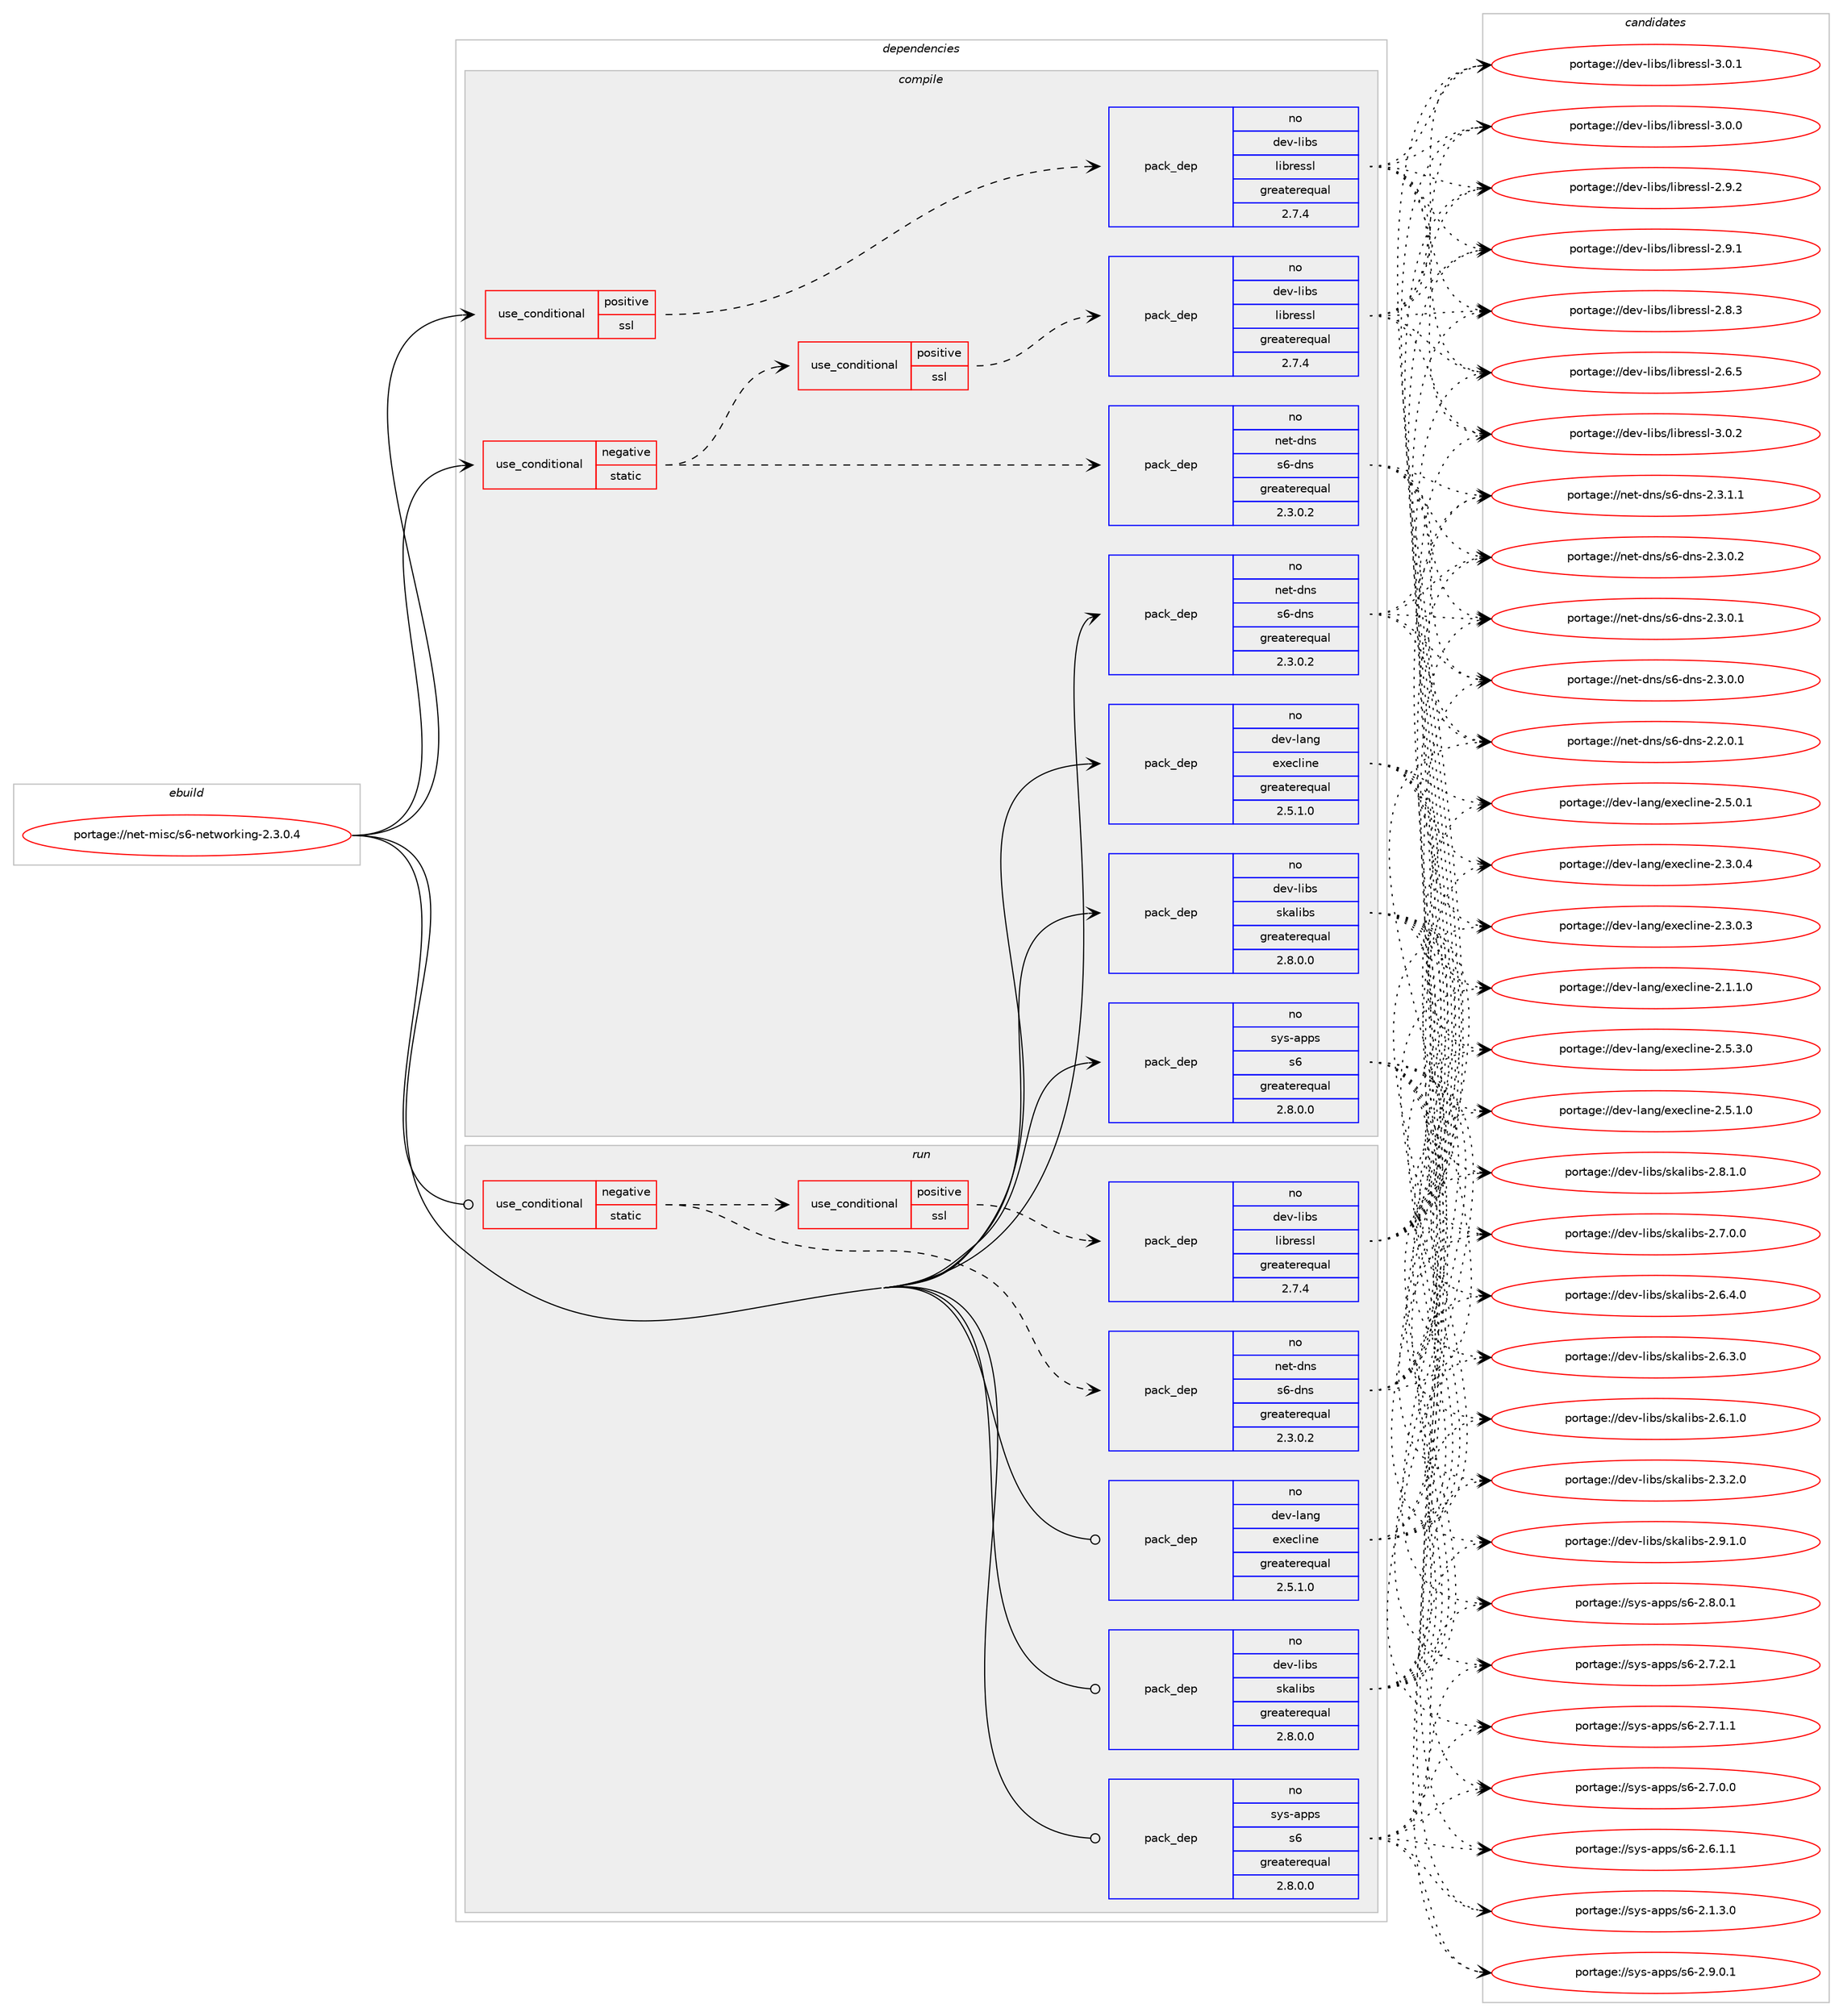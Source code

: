 digraph prolog {

# *************
# Graph options
# *************

newrank=true;
concentrate=true;
compound=true;
graph [rankdir=LR,fontname=Helvetica,fontsize=10,ranksep=1.5];#, ranksep=2.5, nodesep=0.2];
edge  [arrowhead=vee];
node  [fontname=Helvetica,fontsize=10];

# **********
# The ebuild
# **********

subgraph cluster_leftcol {
color=gray;
rank=same;
label=<<i>ebuild</i>>;
id [label="portage://net-misc/s6-networking-2.3.0.4", color=red, width=4, href="../net-misc/s6-networking-2.3.0.4.svg"];
}

# ****************
# The dependencies
# ****************

subgraph cluster_midcol {
color=gray;
label=<<i>dependencies</i>>;
subgraph cluster_compile {
fillcolor="#eeeeee";
style=filled;
label=<<i>compile</i>>;
subgraph cond9154 {
dependency49895 [label=<<TABLE BORDER="0" CELLBORDER="1" CELLSPACING="0" CELLPADDING="4"><TR><TD ROWSPAN="3" CELLPADDING="10">use_conditional</TD></TR><TR><TD>negative</TD></TR><TR><TD>static</TD></TR></TABLE>>, shape=none, color=red];
subgraph pack39705 {
dependency49896 [label=<<TABLE BORDER="0" CELLBORDER="1" CELLSPACING="0" CELLPADDING="4" WIDTH="220"><TR><TD ROWSPAN="6" CELLPADDING="30">pack_dep</TD></TR><TR><TD WIDTH="110">no</TD></TR><TR><TD>net-dns</TD></TR><TR><TD>s6-dns</TD></TR><TR><TD>greaterequal</TD></TR><TR><TD>2.3.0.2</TD></TR></TABLE>>, shape=none, color=blue];
}
dependency49895:e -> dependency49896:w [weight=20,style="dashed",arrowhead="vee"];
subgraph cond9155 {
dependency49897 [label=<<TABLE BORDER="0" CELLBORDER="1" CELLSPACING="0" CELLPADDING="4"><TR><TD ROWSPAN="3" CELLPADDING="10">use_conditional</TD></TR><TR><TD>positive</TD></TR><TR><TD>ssl</TD></TR></TABLE>>, shape=none, color=red];
subgraph pack39706 {
dependency49898 [label=<<TABLE BORDER="0" CELLBORDER="1" CELLSPACING="0" CELLPADDING="4" WIDTH="220"><TR><TD ROWSPAN="6" CELLPADDING="30">pack_dep</TD></TR><TR><TD WIDTH="110">no</TD></TR><TR><TD>dev-libs</TD></TR><TR><TD>libressl</TD></TR><TR><TD>greaterequal</TD></TR><TR><TD>2.7.4</TD></TR></TABLE>>, shape=none, color=blue];
}
dependency49897:e -> dependency49898:w [weight=20,style="dashed",arrowhead="vee"];
}
dependency49895:e -> dependency49897:w [weight=20,style="dashed",arrowhead="vee"];
}
id:e -> dependency49895:w [weight=20,style="solid",arrowhead="vee"];
subgraph cond9156 {
dependency49899 [label=<<TABLE BORDER="0" CELLBORDER="1" CELLSPACING="0" CELLPADDING="4"><TR><TD ROWSPAN="3" CELLPADDING="10">use_conditional</TD></TR><TR><TD>positive</TD></TR><TR><TD>ssl</TD></TR></TABLE>>, shape=none, color=red];
subgraph pack39707 {
dependency49900 [label=<<TABLE BORDER="0" CELLBORDER="1" CELLSPACING="0" CELLPADDING="4" WIDTH="220"><TR><TD ROWSPAN="6" CELLPADDING="30">pack_dep</TD></TR><TR><TD WIDTH="110">no</TD></TR><TR><TD>dev-libs</TD></TR><TR><TD>libressl</TD></TR><TR><TD>greaterequal</TD></TR><TR><TD>2.7.4</TD></TR></TABLE>>, shape=none, color=blue];
}
dependency49899:e -> dependency49900:w [weight=20,style="dashed",arrowhead="vee"];
}
id:e -> dependency49899:w [weight=20,style="solid",arrowhead="vee"];
subgraph pack39708 {
dependency49901 [label=<<TABLE BORDER="0" CELLBORDER="1" CELLSPACING="0" CELLPADDING="4" WIDTH="220"><TR><TD ROWSPAN="6" CELLPADDING="30">pack_dep</TD></TR><TR><TD WIDTH="110">no</TD></TR><TR><TD>dev-lang</TD></TR><TR><TD>execline</TD></TR><TR><TD>greaterequal</TD></TR><TR><TD>2.5.1.0</TD></TR></TABLE>>, shape=none, color=blue];
}
id:e -> dependency49901:w [weight=20,style="solid",arrowhead="vee"];
subgraph pack39709 {
dependency49902 [label=<<TABLE BORDER="0" CELLBORDER="1" CELLSPACING="0" CELLPADDING="4" WIDTH="220"><TR><TD ROWSPAN="6" CELLPADDING="30">pack_dep</TD></TR><TR><TD WIDTH="110">no</TD></TR><TR><TD>dev-libs</TD></TR><TR><TD>skalibs</TD></TR><TR><TD>greaterequal</TD></TR><TR><TD>2.8.0.0</TD></TR></TABLE>>, shape=none, color=blue];
}
id:e -> dependency49902:w [weight=20,style="solid",arrowhead="vee"];
subgraph pack39710 {
dependency49903 [label=<<TABLE BORDER="0" CELLBORDER="1" CELLSPACING="0" CELLPADDING="4" WIDTH="220"><TR><TD ROWSPAN="6" CELLPADDING="30">pack_dep</TD></TR><TR><TD WIDTH="110">no</TD></TR><TR><TD>net-dns</TD></TR><TR><TD>s6-dns</TD></TR><TR><TD>greaterequal</TD></TR><TR><TD>2.3.0.2</TD></TR></TABLE>>, shape=none, color=blue];
}
id:e -> dependency49903:w [weight=20,style="solid",arrowhead="vee"];
subgraph pack39711 {
dependency49904 [label=<<TABLE BORDER="0" CELLBORDER="1" CELLSPACING="0" CELLPADDING="4" WIDTH="220"><TR><TD ROWSPAN="6" CELLPADDING="30">pack_dep</TD></TR><TR><TD WIDTH="110">no</TD></TR><TR><TD>sys-apps</TD></TR><TR><TD>s6</TD></TR><TR><TD>greaterequal</TD></TR><TR><TD>2.8.0.0</TD></TR></TABLE>>, shape=none, color=blue];
}
id:e -> dependency49904:w [weight=20,style="solid",arrowhead="vee"];
}
subgraph cluster_compileandrun {
fillcolor="#eeeeee";
style=filled;
label=<<i>compile and run</i>>;
}
subgraph cluster_run {
fillcolor="#eeeeee";
style=filled;
label=<<i>run</i>>;
subgraph cond9157 {
dependency49905 [label=<<TABLE BORDER="0" CELLBORDER="1" CELLSPACING="0" CELLPADDING="4"><TR><TD ROWSPAN="3" CELLPADDING="10">use_conditional</TD></TR><TR><TD>negative</TD></TR><TR><TD>static</TD></TR></TABLE>>, shape=none, color=red];
subgraph pack39712 {
dependency49906 [label=<<TABLE BORDER="0" CELLBORDER="1" CELLSPACING="0" CELLPADDING="4" WIDTH="220"><TR><TD ROWSPAN="6" CELLPADDING="30">pack_dep</TD></TR><TR><TD WIDTH="110">no</TD></TR><TR><TD>net-dns</TD></TR><TR><TD>s6-dns</TD></TR><TR><TD>greaterequal</TD></TR><TR><TD>2.3.0.2</TD></TR></TABLE>>, shape=none, color=blue];
}
dependency49905:e -> dependency49906:w [weight=20,style="dashed",arrowhead="vee"];
subgraph cond9158 {
dependency49907 [label=<<TABLE BORDER="0" CELLBORDER="1" CELLSPACING="0" CELLPADDING="4"><TR><TD ROWSPAN="3" CELLPADDING="10">use_conditional</TD></TR><TR><TD>positive</TD></TR><TR><TD>ssl</TD></TR></TABLE>>, shape=none, color=red];
subgraph pack39713 {
dependency49908 [label=<<TABLE BORDER="0" CELLBORDER="1" CELLSPACING="0" CELLPADDING="4" WIDTH="220"><TR><TD ROWSPAN="6" CELLPADDING="30">pack_dep</TD></TR><TR><TD WIDTH="110">no</TD></TR><TR><TD>dev-libs</TD></TR><TR><TD>libressl</TD></TR><TR><TD>greaterequal</TD></TR><TR><TD>2.7.4</TD></TR></TABLE>>, shape=none, color=blue];
}
dependency49907:e -> dependency49908:w [weight=20,style="dashed",arrowhead="vee"];
}
dependency49905:e -> dependency49907:w [weight=20,style="dashed",arrowhead="vee"];
}
id:e -> dependency49905:w [weight=20,style="solid",arrowhead="odot"];
subgraph pack39714 {
dependency49909 [label=<<TABLE BORDER="0" CELLBORDER="1" CELLSPACING="0" CELLPADDING="4" WIDTH="220"><TR><TD ROWSPAN="6" CELLPADDING="30">pack_dep</TD></TR><TR><TD WIDTH="110">no</TD></TR><TR><TD>dev-lang</TD></TR><TR><TD>execline</TD></TR><TR><TD>greaterequal</TD></TR><TR><TD>2.5.1.0</TD></TR></TABLE>>, shape=none, color=blue];
}
id:e -> dependency49909:w [weight=20,style="solid",arrowhead="odot"];
subgraph pack39715 {
dependency49910 [label=<<TABLE BORDER="0" CELLBORDER="1" CELLSPACING="0" CELLPADDING="4" WIDTH="220"><TR><TD ROWSPAN="6" CELLPADDING="30">pack_dep</TD></TR><TR><TD WIDTH="110">no</TD></TR><TR><TD>dev-libs</TD></TR><TR><TD>skalibs</TD></TR><TR><TD>greaterequal</TD></TR><TR><TD>2.8.0.0</TD></TR></TABLE>>, shape=none, color=blue];
}
id:e -> dependency49910:w [weight=20,style="solid",arrowhead="odot"];
subgraph pack39716 {
dependency49911 [label=<<TABLE BORDER="0" CELLBORDER="1" CELLSPACING="0" CELLPADDING="4" WIDTH="220"><TR><TD ROWSPAN="6" CELLPADDING="30">pack_dep</TD></TR><TR><TD WIDTH="110">no</TD></TR><TR><TD>sys-apps</TD></TR><TR><TD>s6</TD></TR><TR><TD>greaterequal</TD></TR><TR><TD>2.8.0.0</TD></TR></TABLE>>, shape=none, color=blue];
}
id:e -> dependency49911:w [weight=20,style="solid",arrowhead="odot"];
}
}

# **************
# The candidates
# **************

subgraph cluster_choices {
rank=same;
color=gray;
label=<<i>candidates</i>>;

subgraph choice39705 {
color=black;
nodesep=1;
choice110101116451001101154711554451001101154550465146494649 [label="portage://net-dns/s6-dns-2.3.1.1", color=red, width=4,href="../net-dns/s6-dns-2.3.1.1.svg"];
choice110101116451001101154711554451001101154550465146484650 [label="portage://net-dns/s6-dns-2.3.0.2", color=red, width=4,href="../net-dns/s6-dns-2.3.0.2.svg"];
choice110101116451001101154711554451001101154550465146484649 [label="portage://net-dns/s6-dns-2.3.0.1", color=red, width=4,href="../net-dns/s6-dns-2.3.0.1.svg"];
choice110101116451001101154711554451001101154550465146484648 [label="portage://net-dns/s6-dns-2.3.0.0", color=red, width=4,href="../net-dns/s6-dns-2.3.0.0.svg"];
choice110101116451001101154711554451001101154550465046484649 [label="portage://net-dns/s6-dns-2.2.0.1", color=red, width=4,href="../net-dns/s6-dns-2.2.0.1.svg"];
dependency49896:e -> choice110101116451001101154711554451001101154550465146494649:w [style=dotted,weight="100"];
dependency49896:e -> choice110101116451001101154711554451001101154550465146484650:w [style=dotted,weight="100"];
dependency49896:e -> choice110101116451001101154711554451001101154550465146484649:w [style=dotted,weight="100"];
dependency49896:e -> choice110101116451001101154711554451001101154550465146484648:w [style=dotted,weight="100"];
dependency49896:e -> choice110101116451001101154711554451001101154550465046484649:w [style=dotted,weight="100"];
}
subgraph choice39706 {
color=black;
nodesep=1;
choice10010111845108105981154710810598114101115115108455146484650 [label="portage://dev-libs/libressl-3.0.2", color=red, width=4,href="../dev-libs/libressl-3.0.2.svg"];
choice10010111845108105981154710810598114101115115108455146484649 [label="portage://dev-libs/libressl-3.0.1", color=red, width=4,href="../dev-libs/libressl-3.0.1.svg"];
choice10010111845108105981154710810598114101115115108455146484648 [label="portage://dev-libs/libressl-3.0.0", color=red, width=4,href="../dev-libs/libressl-3.0.0.svg"];
choice10010111845108105981154710810598114101115115108455046574650 [label="portage://dev-libs/libressl-2.9.2", color=red, width=4,href="../dev-libs/libressl-2.9.2.svg"];
choice10010111845108105981154710810598114101115115108455046574649 [label="portage://dev-libs/libressl-2.9.1", color=red, width=4,href="../dev-libs/libressl-2.9.1.svg"];
choice10010111845108105981154710810598114101115115108455046564651 [label="portage://dev-libs/libressl-2.8.3", color=red, width=4,href="../dev-libs/libressl-2.8.3.svg"];
choice10010111845108105981154710810598114101115115108455046544653 [label="portage://dev-libs/libressl-2.6.5", color=red, width=4,href="../dev-libs/libressl-2.6.5.svg"];
dependency49898:e -> choice10010111845108105981154710810598114101115115108455146484650:w [style=dotted,weight="100"];
dependency49898:e -> choice10010111845108105981154710810598114101115115108455146484649:w [style=dotted,weight="100"];
dependency49898:e -> choice10010111845108105981154710810598114101115115108455146484648:w [style=dotted,weight="100"];
dependency49898:e -> choice10010111845108105981154710810598114101115115108455046574650:w [style=dotted,weight="100"];
dependency49898:e -> choice10010111845108105981154710810598114101115115108455046574649:w [style=dotted,weight="100"];
dependency49898:e -> choice10010111845108105981154710810598114101115115108455046564651:w [style=dotted,weight="100"];
dependency49898:e -> choice10010111845108105981154710810598114101115115108455046544653:w [style=dotted,weight="100"];
}
subgraph choice39707 {
color=black;
nodesep=1;
choice10010111845108105981154710810598114101115115108455146484650 [label="portage://dev-libs/libressl-3.0.2", color=red, width=4,href="../dev-libs/libressl-3.0.2.svg"];
choice10010111845108105981154710810598114101115115108455146484649 [label="portage://dev-libs/libressl-3.0.1", color=red, width=4,href="../dev-libs/libressl-3.0.1.svg"];
choice10010111845108105981154710810598114101115115108455146484648 [label="portage://dev-libs/libressl-3.0.0", color=red, width=4,href="../dev-libs/libressl-3.0.0.svg"];
choice10010111845108105981154710810598114101115115108455046574650 [label="portage://dev-libs/libressl-2.9.2", color=red, width=4,href="../dev-libs/libressl-2.9.2.svg"];
choice10010111845108105981154710810598114101115115108455046574649 [label="portage://dev-libs/libressl-2.9.1", color=red, width=4,href="../dev-libs/libressl-2.9.1.svg"];
choice10010111845108105981154710810598114101115115108455046564651 [label="portage://dev-libs/libressl-2.8.3", color=red, width=4,href="../dev-libs/libressl-2.8.3.svg"];
choice10010111845108105981154710810598114101115115108455046544653 [label="portage://dev-libs/libressl-2.6.5", color=red, width=4,href="../dev-libs/libressl-2.6.5.svg"];
dependency49900:e -> choice10010111845108105981154710810598114101115115108455146484650:w [style=dotted,weight="100"];
dependency49900:e -> choice10010111845108105981154710810598114101115115108455146484649:w [style=dotted,weight="100"];
dependency49900:e -> choice10010111845108105981154710810598114101115115108455146484648:w [style=dotted,weight="100"];
dependency49900:e -> choice10010111845108105981154710810598114101115115108455046574650:w [style=dotted,weight="100"];
dependency49900:e -> choice10010111845108105981154710810598114101115115108455046574649:w [style=dotted,weight="100"];
dependency49900:e -> choice10010111845108105981154710810598114101115115108455046564651:w [style=dotted,weight="100"];
dependency49900:e -> choice10010111845108105981154710810598114101115115108455046544653:w [style=dotted,weight="100"];
}
subgraph choice39708 {
color=black;
nodesep=1;
choice100101118451089711010347101120101991081051101014550465346514648 [label="portage://dev-lang/execline-2.5.3.0", color=red, width=4,href="../dev-lang/execline-2.5.3.0.svg"];
choice100101118451089711010347101120101991081051101014550465346494648 [label="portage://dev-lang/execline-2.5.1.0", color=red, width=4,href="../dev-lang/execline-2.5.1.0.svg"];
choice100101118451089711010347101120101991081051101014550465346484649 [label="portage://dev-lang/execline-2.5.0.1", color=red, width=4,href="../dev-lang/execline-2.5.0.1.svg"];
choice100101118451089711010347101120101991081051101014550465146484652 [label="portage://dev-lang/execline-2.3.0.4", color=red, width=4,href="../dev-lang/execline-2.3.0.4.svg"];
choice100101118451089711010347101120101991081051101014550465146484651 [label="portage://dev-lang/execline-2.3.0.3", color=red, width=4,href="../dev-lang/execline-2.3.0.3.svg"];
choice100101118451089711010347101120101991081051101014550464946494648 [label="portage://dev-lang/execline-2.1.1.0", color=red, width=4,href="../dev-lang/execline-2.1.1.0.svg"];
dependency49901:e -> choice100101118451089711010347101120101991081051101014550465346514648:w [style=dotted,weight="100"];
dependency49901:e -> choice100101118451089711010347101120101991081051101014550465346494648:w [style=dotted,weight="100"];
dependency49901:e -> choice100101118451089711010347101120101991081051101014550465346484649:w [style=dotted,weight="100"];
dependency49901:e -> choice100101118451089711010347101120101991081051101014550465146484652:w [style=dotted,weight="100"];
dependency49901:e -> choice100101118451089711010347101120101991081051101014550465146484651:w [style=dotted,weight="100"];
dependency49901:e -> choice100101118451089711010347101120101991081051101014550464946494648:w [style=dotted,weight="100"];
}
subgraph choice39709 {
color=black;
nodesep=1;
choice10010111845108105981154711510797108105981154550465746494648 [label="portage://dev-libs/skalibs-2.9.1.0", color=red, width=4,href="../dev-libs/skalibs-2.9.1.0.svg"];
choice10010111845108105981154711510797108105981154550465646494648 [label="portage://dev-libs/skalibs-2.8.1.0", color=red, width=4,href="../dev-libs/skalibs-2.8.1.0.svg"];
choice10010111845108105981154711510797108105981154550465546484648 [label="portage://dev-libs/skalibs-2.7.0.0", color=red, width=4,href="../dev-libs/skalibs-2.7.0.0.svg"];
choice10010111845108105981154711510797108105981154550465446524648 [label="portage://dev-libs/skalibs-2.6.4.0", color=red, width=4,href="../dev-libs/skalibs-2.6.4.0.svg"];
choice10010111845108105981154711510797108105981154550465446514648 [label="portage://dev-libs/skalibs-2.6.3.0", color=red, width=4,href="../dev-libs/skalibs-2.6.3.0.svg"];
choice10010111845108105981154711510797108105981154550465446494648 [label="portage://dev-libs/skalibs-2.6.1.0", color=red, width=4,href="../dev-libs/skalibs-2.6.1.0.svg"];
choice10010111845108105981154711510797108105981154550465146504648 [label="portage://dev-libs/skalibs-2.3.2.0", color=red, width=4,href="../dev-libs/skalibs-2.3.2.0.svg"];
dependency49902:e -> choice10010111845108105981154711510797108105981154550465746494648:w [style=dotted,weight="100"];
dependency49902:e -> choice10010111845108105981154711510797108105981154550465646494648:w [style=dotted,weight="100"];
dependency49902:e -> choice10010111845108105981154711510797108105981154550465546484648:w [style=dotted,weight="100"];
dependency49902:e -> choice10010111845108105981154711510797108105981154550465446524648:w [style=dotted,weight="100"];
dependency49902:e -> choice10010111845108105981154711510797108105981154550465446514648:w [style=dotted,weight="100"];
dependency49902:e -> choice10010111845108105981154711510797108105981154550465446494648:w [style=dotted,weight="100"];
dependency49902:e -> choice10010111845108105981154711510797108105981154550465146504648:w [style=dotted,weight="100"];
}
subgraph choice39710 {
color=black;
nodesep=1;
choice110101116451001101154711554451001101154550465146494649 [label="portage://net-dns/s6-dns-2.3.1.1", color=red, width=4,href="../net-dns/s6-dns-2.3.1.1.svg"];
choice110101116451001101154711554451001101154550465146484650 [label="portage://net-dns/s6-dns-2.3.0.2", color=red, width=4,href="../net-dns/s6-dns-2.3.0.2.svg"];
choice110101116451001101154711554451001101154550465146484649 [label="portage://net-dns/s6-dns-2.3.0.1", color=red, width=4,href="../net-dns/s6-dns-2.3.0.1.svg"];
choice110101116451001101154711554451001101154550465146484648 [label="portage://net-dns/s6-dns-2.3.0.0", color=red, width=4,href="../net-dns/s6-dns-2.3.0.0.svg"];
choice110101116451001101154711554451001101154550465046484649 [label="portage://net-dns/s6-dns-2.2.0.1", color=red, width=4,href="../net-dns/s6-dns-2.2.0.1.svg"];
dependency49903:e -> choice110101116451001101154711554451001101154550465146494649:w [style=dotted,weight="100"];
dependency49903:e -> choice110101116451001101154711554451001101154550465146484650:w [style=dotted,weight="100"];
dependency49903:e -> choice110101116451001101154711554451001101154550465146484649:w [style=dotted,weight="100"];
dependency49903:e -> choice110101116451001101154711554451001101154550465146484648:w [style=dotted,weight="100"];
dependency49903:e -> choice110101116451001101154711554451001101154550465046484649:w [style=dotted,weight="100"];
}
subgraph choice39711 {
color=black;
nodesep=1;
choice115121115459711211211547115544550465746484649 [label="portage://sys-apps/s6-2.9.0.1", color=red, width=4,href="../sys-apps/s6-2.9.0.1.svg"];
choice115121115459711211211547115544550465646484649 [label="portage://sys-apps/s6-2.8.0.1", color=red, width=4,href="../sys-apps/s6-2.8.0.1.svg"];
choice115121115459711211211547115544550465546504649 [label="portage://sys-apps/s6-2.7.2.1", color=red, width=4,href="../sys-apps/s6-2.7.2.1.svg"];
choice115121115459711211211547115544550465546494649 [label="portage://sys-apps/s6-2.7.1.1", color=red, width=4,href="../sys-apps/s6-2.7.1.1.svg"];
choice115121115459711211211547115544550465546484648 [label="portage://sys-apps/s6-2.7.0.0", color=red, width=4,href="../sys-apps/s6-2.7.0.0.svg"];
choice115121115459711211211547115544550465446494649 [label="portage://sys-apps/s6-2.6.1.1", color=red, width=4,href="../sys-apps/s6-2.6.1.1.svg"];
choice115121115459711211211547115544550464946514648 [label="portage://sys-apps/s6-2.1.3.0", color=red, width=4,href="../sys-apps/s6-2.1.3.0.svg"];
dependency49904:e -> choice115121115459711211211547115544550465746484649:w [style=dotted,weight="100"];
dependency49904:e -> choice115121115459711211211547115544550465646484649:w [style=dotted,weight="100"];
dependency49904:e -> choice115121115459711211211547115544550465546504649:w [style=dotted,weight="100"];
dependency49904:e -> choice115121115459711211211547115544550465546494649:w [style=dotted,weight="100"];
dependency49904:e -> choice115121115459711211211547115544550465546484648:w [style=dotted,weight="100"];
dependency49904:e -> choice115121115459711211211547115544550465446494649:w [style=dotted,weight="100"];
dependency49904:e -> choice115121115459711211211547115544550464946514648:w [style=dotted,weight="100"];
}
subgraph choice39712 {
color=black;
nodesep=1;
choice110101116451001101154711554451001101154550465146494649 [label="portage://net-dns/s6-dns-2.3.1.1", color=red, width=4,href="../net-dns/s6-dns-2.3.1.1.svg"];
choice110101116451001101154711554451001101154550465146484650 [label="portage://net-dns/s6-dns-2.3.0.2", color=red, width=4,href="../net-dns/s6-dns-2.3.0.2.svg"];
choice110101116451001101154711554451001101154550465146484649 [label="portage://net-dns/s6-dns-2.3.0.1", color=red, width=4,href="../net-dns/s6-dns-2.3.0.1.svg"];
choice110101116451001101154711554451001101154550465146484648 [label="portage://net-dns/s6-dns-2.3.0.0", color=red, width=4,href="../net-dns/s6-dns-2.3.0.0.svg"];
choice110101116451001101154711554451001101154550465046484649 [label="portage://net-dns/s6-dns-2.2.0.1", color=red, width=4,href="../net-dns/s6-dns-2.2.0.1.svg"];
dependency49906:e -> choice110101116451001101154711554451001101154550465146494649:w [style=dotted,weight="100"];
dependency49906:e -> choice110101116451001101154711554451001101154550465146484650:w [style=dotted,weight="100"];
dependency49906:e -> choice110101116451001101154711554451001101154550465146484649:w [style=dotted,weight="100"];
dependency49906:e -> choice110101116451001101154711554451001101154550465146484648:w [style=dotted,weight="100"];
dependency49906:e -> choice110101116451001101154711554451001101154550465046484649:w [style=dotted,weight="100"];
}
subgraph choice39713 {
color=black;
nodesep=1;
choice10010111845108105981154710810598114101115115108455146484650 [label="portage://dev-libs/libressl-3.0.2", color=red, width=4,href="../dev-libs/libressl-3.0.2.svg"];
choice10010111845108105981154710810598114101115115108455146484649 [label="portage://dev-libs/libressl-3.0.1", color=red, width=4,href="../dev-libs/libressl-3.0.1.svg"];
choice10010111845108105981154710810598114101115115108455146484648 [label="portage://dev-libs/libressl-3.0.0", color=red, width=4,href="../dev-libs/libressl-3.0.0.svg"];
choice10010111845108105981154710810598114101115115108455046574650 [label="portage://dev-libs/libressl-2.9.2", color=red, width=4,href="../dev-libs/libressl-2.9.2.svg"];
choice10010111845108105981154710810598114101115115108455046574649 [label="portage://dev-libs/libressl-2.9.1", color=red, width=4,href="../dev-libs/libressl-2.9.1.svg"];
choice10010111845108105981154710810598114101115115108455046564651 [label="portage://dev-libs/libressl-2.8.3", color=red, width=4,href="../dev-libs/libressl-2.8.3.svg"];
choice10010111845108105981154710810598114101115115108455046544653 [label="portage://dev-libs/libressl-2.6.5", color=red, width=4,href="../dev-libs/libressl-2.6.5.svg"];
dependency49908:e -> choice10010111845108105981154710810598114101115115108455146484650:w [style=dotted,weight="100"];
dependency49908:e -> choice10010111845108105981154710810598114101115115108455146484649:w [style=dotted,weight="100"];
dependency49908:e -> choice10010111845108105981154710810598114101115115108455146484648:w [style=dotted,weight="100"];
dependency49908:e -> choice10010111845108105981154710810598114101115115108455046574650:w [style=dotted,weight="100"];
dependency49908:e -> choice10010111845108105981154710810598114101115115108455046574649:w [style=dotted,weight="100"];
dependency49908:e -> choice10010111845108105981154710810598114101115115108455046564651:w [style=dotted,weight="100"];
dependency49908:e -> choice10010111845108105981154710810598114101115115108455046544653:w [style=dotted,weight="100"];
}
subgraph choice39714 {
color=black;
nodesep=1;
choice100101118451089711010347101120101991081051101014550465346514648 [label="portage://dev-lang/execline-2.5.3.0", color=red, width=4,href="../dev-lang/execline-2.5.3.0.svg"];
choice100101118451089711010347101120101991081051101014550465346494648 [label="portage://dev-lang/execline-2.5.1.0", color=red, width=4,href="../dev-lang/execline-2.5.1.0.svg"];
choice100101118451089711010347101120101991081051101014550465346484649 [label="portage://dev-lang/execline-2.5.0.1", color=red, width=4,href="../dev-lang/execline-2.5.0.1.svg"];
choice100101118451089711010347101120101991081051101014550465146484652 [label="portage://dev-lang/execline-2.3.0.4", color=red, width=4,href="../dev-lang/execline-2.3.0.4.svg"];
choice100101118451089711010347101120101991081051101014550465146484651 [label="portage://dev-lang/execline-2.3.0.3", color=red, width=4,href="../dev-lang/execline-2.3.0.3.svg"];
choice100101118451089711010347101120101991081051101014550464946494648 [label="portage://dev-lang/execline-2.1.1.0", color=red, width=4,href="../dev-lang/execline-2.1.1.0.svg"];
dependency49909:e -> choice100101118451089711010347101120101991081051101014550465346514648:w [style=dotted,weight="100"];
dependency49909:e -> choice100101118451089711010347101120101991081051101014550465346494648:w [style=dotted,weight="100"];
dependency49909:e -> choice100101118451089711010347101120101991081051101014550465346484649:w [style=dotted,weight="100"];
dependency49909:e -> choice100101118451089711010347101120101991081051101014550465146484652:w [style=dotted,weight="100"];
dependency49909:e -> choice100101118451089711010347101120101991081051101014550465146484651:w [style=dotted,weight="100"];
dependency49909:e -> choice100101118451089711010347101120101991081051101014550464946494648:w [style=dotted,weight="100"];
}
subgraph choice39715 {
color=black;
nodesep=1;
choice10010111845108105981154711510797108105981154550465746494648 [label="portage://dev-libs/skalibs-2.9.1.0", color=red, width=4,href="../dev-libs/skalibs-2.9.1.0.svg"];
choice10010111845108105981154711510797108105981154550465646494648 [label="portage://dev-libs/skalibs-2.8.1.0", color=red, width=4,href="../dev-libs/skalibs-2.8.1.0.svg"];
choice10010111845108105981154711510797108105981154550465546484648 [label="portage://dev-libs/skalibs-2.7.0.0", color=red, width=4,href="../dev-libs/skalibs-2.7.0.0.svg"];
choice10010111845108105981154711510797108105981154550465446524648 [label="portage://dev-libs/skalibs-2.6.4.0", color=red, width=4,href="../dev-libs/skalibs-2.6.4.0.svg"];
choice10010111845108105981154711510797108105981154550465446514648 [label="portage://dev-libs/skalibs-2.6.3.0", color=red, width=4,href="../dev-libs/skalibs-2.6.3.0.svg"];
choice10010111845108105981154711510797108105981154550465446494648 [label="portage://dev-libs/skalibs-2.6.1.0", color=red, width=4,href="../dev-libs/skalibs-2.6.1.0.svg"];
choice10010111845108105981154711510797108105981154550465146504648 [label="portage://dev-libs/skalibs-2.3.2.0", color=red, width=4,href="../dev-libs/skalibs-2.3.2.0.svg"];
dependency49910:e -> choice10010111845108105981154711510797108105981154550465746494648:w [style=dotted,weight="100"];
dependency49910:e -> choice10010111845108105981154711510797108105981154550465646494648:w [style=dotted,weight="100"];
dependency49910:e -> choice10010111845108105981154711510797108105981154550465546484648:w [style=dotted,weight="100"];
dependency49910:e -> choice10010111845108105981154711510797108105981154550465446524648:w [style=dotted,weight="100"];
dependency49910:e -> choice10010111845108105981154711510797108105981154550465446514648:w [style=dotted,weight="100"];
dependency49910:e -> choice10010111845108105981154711510797108105981154550465446494648:w [style=dotted,weight="100"];
dependency49910:e -> choice10010111845108105981154711510797108105981154550465146504648:w [style=dotted,weight="100"];
}
subgraph choice39716 {
color=black;
nodesep=1;
choice115121115459711211211547115544550465746484649 [label="portage://sys-apps/s6-2.9.0.1", color=red, width=4,href="../sys-apps/s6-2.9.0.1.svg"];
choice115121115459711211211547115544550465646484649 [label="portage://sys-apps/s6-2.8.0.1", color=red, width=4,href="../sys-apps/s6-2.8.0.1.svg"];
choice115121115459711211211547115544550465546504649 [label="portage://sys-apps/s6-2.7.2.1", color=red, width=4,href="../sys-apps/s6-2.7.2.1.svg"];
choice115121115459711211211547115544550465546494649 [label="portage://sys-apps/s6-2.7.1.1", color=red, width=4,href="../sys-apps/s6-2.7.1.1.svg"];
choice115121115459711211211547115544550465546484648 [label="portage://sys-apps/s6-2.7.0.0", color=red, width=4,href="../sys-apps/s6-2.7.0.0.svg"];
choice115121115459711211211547115544550465446494649 [label="portage://sys-apps/s6-2.6.1.1", color=red, width=4,href="../sys-apps/s6-2.6.1.1.svg"];
choice115121115459711211211547115544550464946514648 [label="portage://sys-apps/s6-2.1.3.0", color=red, width=4,href="../sys-apps/s6-2.1.3.0.svg"];
dependency49911:e -> choice115121115459711211211547115544550465746484649:w [style=dotted,weight="100"];
dependency49911:e -> choice115121115459711211211547115544550465646484649:w [style=dotted,weight="100"];
dependency49911:e -> choice115121115459711211211547115544550465546504649:w [style=dotted,weight="100"];
dependency49911:e -> choice115121115459711211211547115544550465546494649:w [style=dotted,weight="100"];
dependency49911:e -> choice115121115459711211211547115544550465546484648:w [style=dotted,weight="100"];
dependency49911:e -> choice115121115459711211211547115544550465446494649:w [style=dotted,weight="100"];
dependency49911:e -> choice115121115459711211211547115544550464946514648:w [style=dotted,weight="100"];
}
}

}

